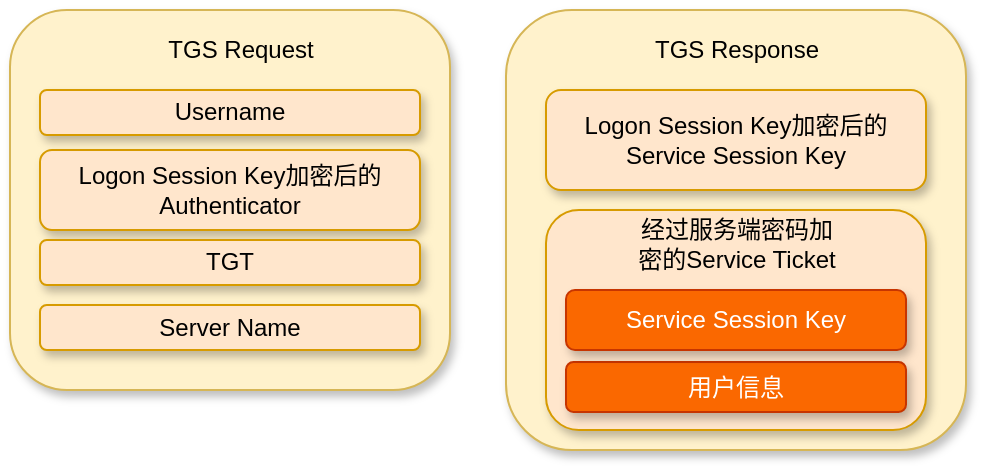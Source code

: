 <mxfile version="13.0.3" type="device"><diagram id="WEx0S0WgO2hSEaeLuPRM" name="第 1 页"><mxGraphModel dx="1086" dy="966" grid="1" gridSize="10" guides="1" tooltips="1" connect="1" arrows="1" fold="1" page="1" pageScale="1" pageWidth="827" pageHeight="1169" math="0" shadow="0"><root><mxCell id="0"/><mxCell id="1" parent="0"/><mxCell id="tXk8h2oUraIf9fqfPfBg-1" value="" style="rounded=1;whiteSpace=wrap;html=1;fillColor=#fff2cc;strokeColor=#d6b656;shadow=1;glass=0;" parent="1" vertex="1"><mxGeometry x="50" y="250" width="220" height="190" as="geometry"/></mxCell><mxCell id="tXk8h2oUraIf9fqfPfBg-2" value="" style="rounded=1;whiteSpace=wrap;html=1;fillColor=#fff2cc;strokeColor=#d6b656;shadow=1;glass=0;" parent="1" vertex="1"><mxGeometry x="298" y="250" width="230" height="220" as="geometry"/></mxCell><mxCell id="tXk8h2oUraIf9fqfPfBg-3" value="TGS Request" style="text;html=1;align=center;verticalAlign=middle;resizable=0;points=[];autosize=1;shadow=1;glass=0;" parent="1" vertex="1"><mxGeometry x="120" y="260" width="90" height="20" as="geometry"/></mxCell><mxCell id="tXk8h2oUraIf9fqfPfBg-4" value="TGS Response" style="text;html=1;align=center;verticalAlign=middle;resizable=0;points=[];autosize=1;shadow=1;glass=0;" parent="1" vertex="1"><mxGeometry x="363" y="260" width="100" height="20" as="geometry"/></mxCell><mxCell id="tXk8h2oUraIf9fqfPfBg-6" value="Logon Session Key加密后的Authenticator" style="rounded=1;whiteSpace=wrap;html=1;fillColor=#ffe6cc;strokeColor=#d79b00;shadow=1;glass=0;" parent="1" vertex="1"><mxGeometry x="65" y="320" width="190" height="40" as="geometry"/></mxCell><mxCell id="tXk8h2oUraIf9fqfPfBg-7" value="Logon Session Key加密后的Service Session Key" style="rounded=1;whiteSpace=wrap;html=1;fillColor=#ffe6cc;strokeColor=#d79b00;shadow=1;glass=0;" parent="1" vertex="1"><mxGeometry x="318" y="290" width="190" height="50" as="geometry"/></mxCell><mxCell id="tXk8h2oUraIf9fqfPfBg-8" value="" style="rounded=1;whiteSpace=wrap;html=1;fillColor=#ffe6cc;strokeColor=#d79b00;shadow=1;glass=0;" parent="1" vertex="1"><mxGeometry x="318" y="350" width="190" height="110" as="geometry"/></mxCell><mxCell id="tXk8h2oUraIf9fqfPfBg-9" value="经过服务端密码加&lt;br&gt;密的Service Ticket" style="text;html=1;align=center;verticalAlign=middle;resizable=0;points=[];autosize=1;shadow=1;glass=0;" parent="1" vertex="1"><mxGeometry x="358" y="352" width="110" height="30" as="geometry"/></mxCell><mxCell id="tXk8h2oUraIf9fqfPfBg-10" value="用户信息" style="rounded=1;whiteSpace=wrap;html=1;fillColor=#fa6800;strokeColor=#C73500;fontColor=#ffffff;shadow=1;glass=0;" parent="1" vertex="1"><mxGeometry x="328" y="426" width="170" height="25" as="geometry"/></mxCell><mxCell id="tXk8h2oUraIf9fqfPfBg-11" value="Service Session Key" style="rounded=1;whiteSpace=wrap;html=1;fillColor=#fa6800;strokeColor=#C73500;fontColor=#ffffff;shadow=1;glass=0;" parent="1" vertex="1"><mxGeometry x="328" y="390" width="170" height="30" as="geometry"/></mxCell><mxCell id="gwU8cQ0EsWBZEwwU3S5a-2" value="TGT" style="rounded=1;whiteSpace=wrap;html=1;fillColor=#ffe6cc;strokeColor=#d79b00;shadow=1;glass=0;" parent="1" vertex="1"><mxGeometry x="65" y="365" width="190" height="22.5" as="geometry"/></mxCell><mxCell id="gwU8cQ0EsWBZEwwU3S5a-3" value="Username" style="rounded=1;whiteSpace=wrap;html=1;fillColor=#ffe6cc;strokeColor=#d79b00;shadow=1;glass=0;" parent="1" vertex="1"><mxGeometry x="65" y="290" width="190" height="22.5" as="geometry"/></mxCell><mxCell id="gwU8cQ0EsWBZEwwU3S5a-4" value="Server Name" style="rounded=1;whiteSpace=wrap;html=1;fillColor=#ffe6cc;strokeColor=#d79b00;shadow=1;glass=0;" parent="1" vertex="1"><mxGeometry x="65" y="397.5" width="190" height="22.5" as="geometry"/></mxCell></root></mxGraphModel></diagram></mxfile>